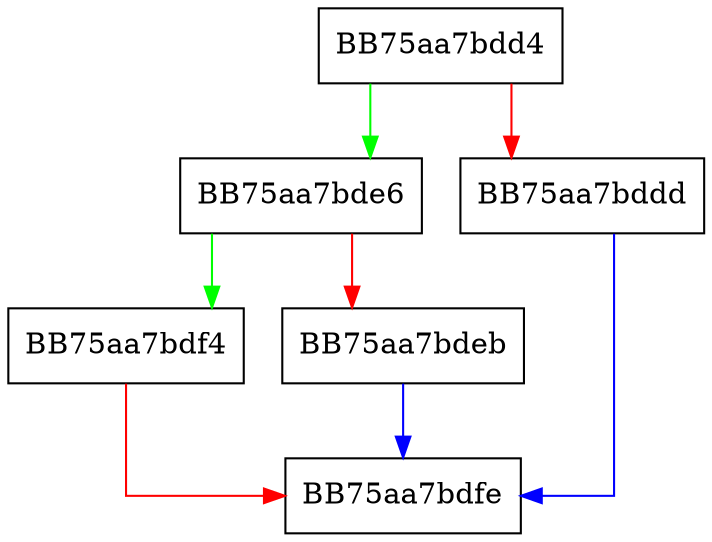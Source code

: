digraph HexValue {
  node [shape="box"];
  graph [splines=ortho];
  BB75aa7bdd4 -> BB75aa7bde6 [color="green"];
  BB75aa7bdd4 -> BB75aa7bddd [color="red"];
  BB75aa7bddd -> BB75aa7bdfe [color="blue"];
  BB75aa7bde6 -> BB75aa7bdf4 [color="green"];
  BB75aa7bde6 -> BB75aa7bdeb [color="red"];
  BB75aa7bdeb -> BB75aa7bdfe [color="blue"];
  BB75aa7bdf4 -> BB75aa7bdfe [color="red"];
}